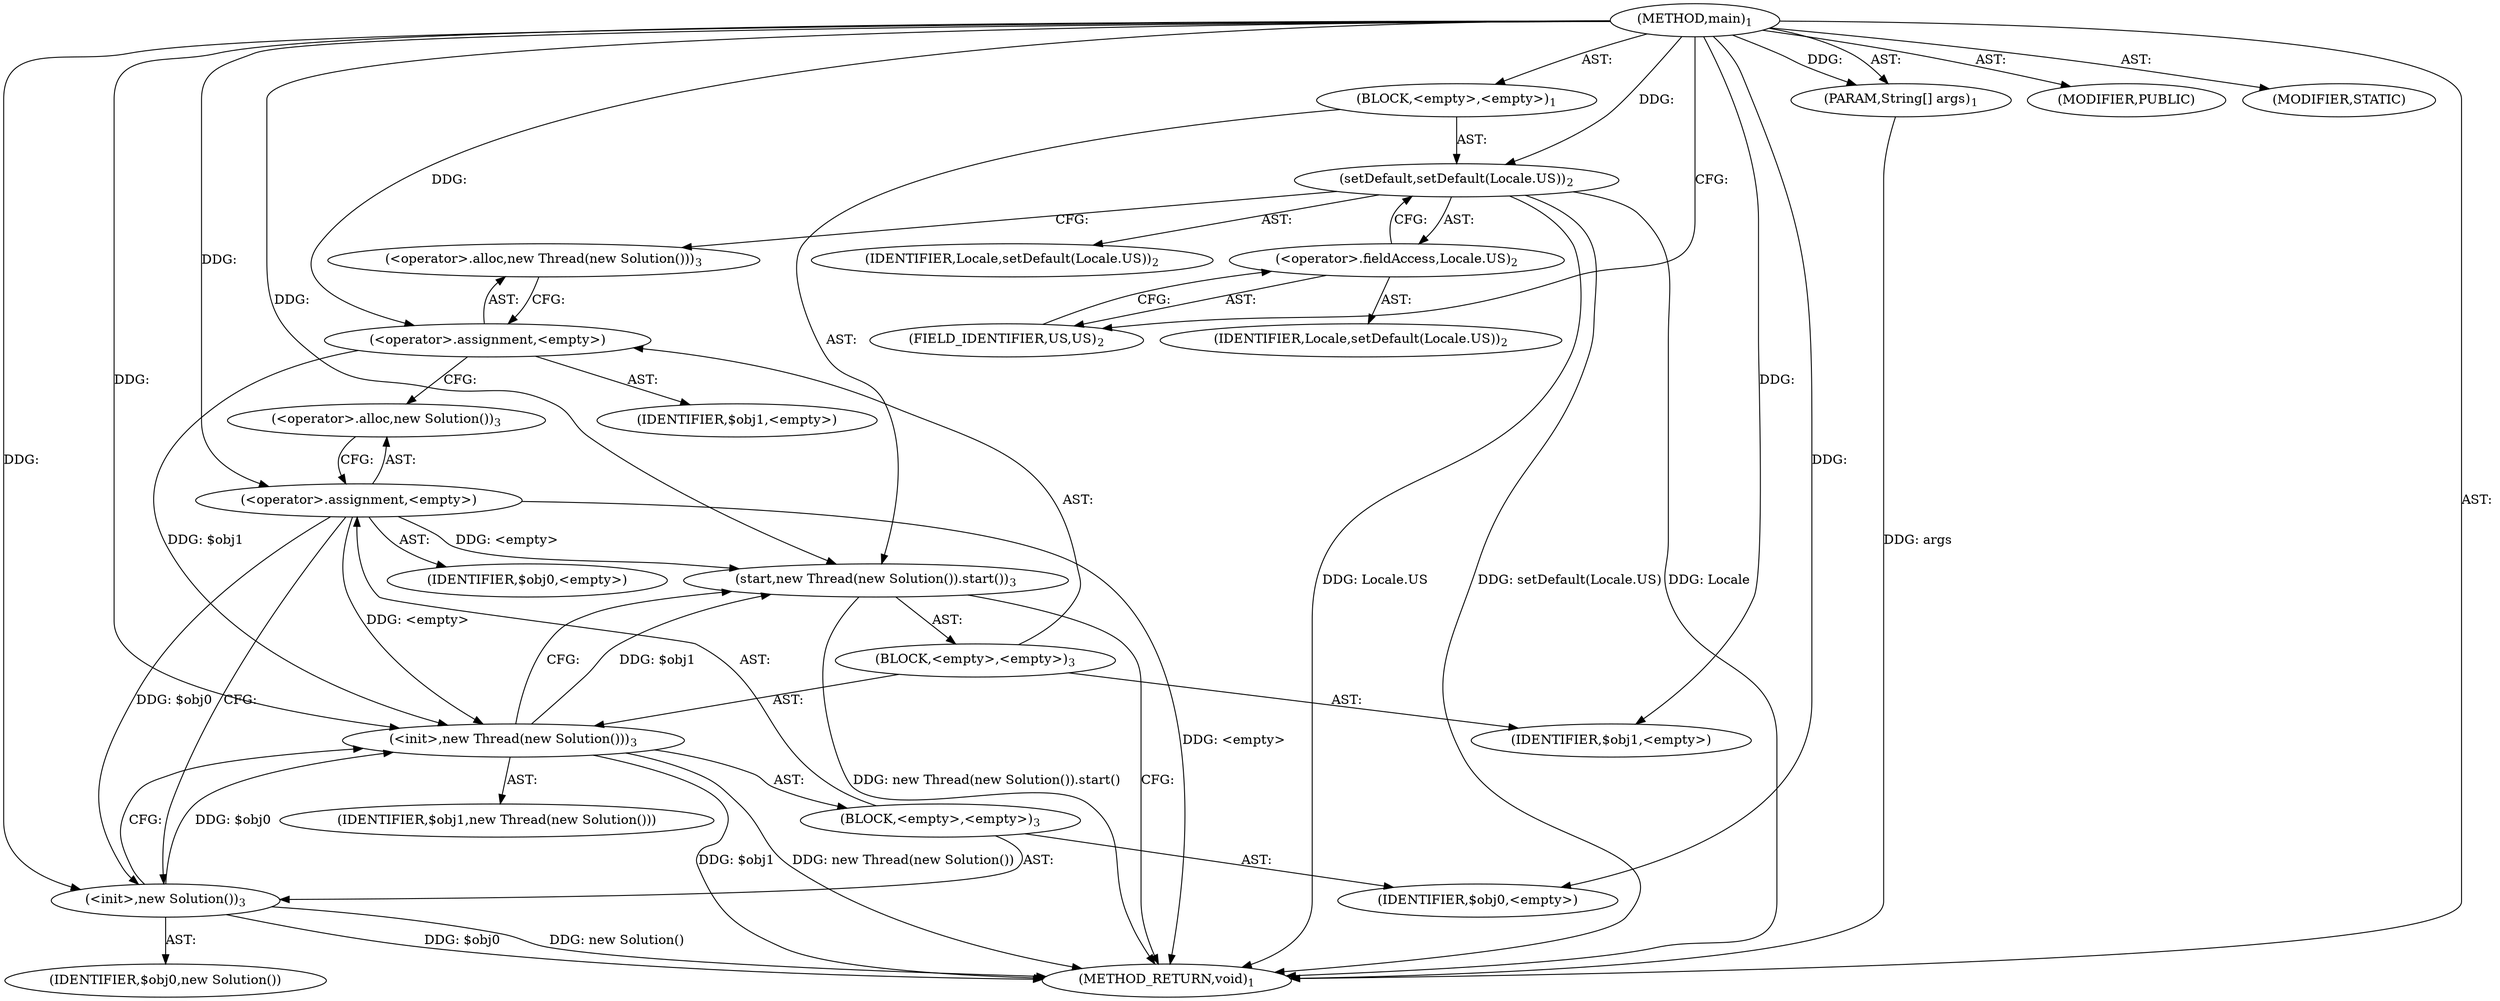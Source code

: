 digraph "main" {  
"17" [label = <(METHOD,main)<SUB>1</SUB>> ]
"18" [label = <(PARAM,String[] args)<SUB>1</SUB>> ]
"19" [label = <(BLOCK,&lt;empty&gt;,&lt;empty&gt;)<SUB>1</SUB>> ]
"20" [label = <(setDefault,setDefault(Locale.US))<SUB>2</SUB>> ]
"21" [label = <(IDENTIFIER,Locale,setDefault(Locale.US))<SUB>2</SUB>> ]
"22" [label = <(&lt;operator&gt;.fieldAccess,Locale.US)<SUB>2</SUB>> ]
"23" [label = <(IDENTIFIER,Locale,setDefault(Locale.US))<SUB>2</SUB>> ]
"24" [label = <(FIELD_IDENTIFIER,US,US)<SUB>2</SUB>> ]
"25" [label = <(start,new Thread(new Solution()).start())<SUB>3</SUB>> ]
"26" [label = <(BLOCK,&lt;empty&gt;,&lt;empty&gt;)<SUB>3</SUB>> ]
"27" [label = <(&lt;operator&gt;.assignment,&lt;empty&gt;)> ]
"28" [label = <(IDENTIFIER,$obj1,&lt;empty&gt;)> ]
"29" [label = <(&lt;operator&gt;.alloc,new Thread(new Solution()))<SUB>3</SUB>> ]
"30" [label = <(&lt;init&gt;,new Thread(new Solution()))<SUB>3</SUB>> ]
"31" [label = <(IDENTIFIER,$obj1,new Thread(new Solution()))> ]
"32" [label = <(BLOCK,&lt;empty&gt;,&lt;empty&gt;)<SUB>3</SUB>> ]
"33" [label = <(&lt;operator&gt;.assignment,&lt;empty&gt;)> ]
"34" [label = <(IDENTIFIER,$obj0,&lt;empty&gt;)> ]
"35" [label = <(&lt;operator&gt;.alloc,new Solution())<SUB>3</SUB>> ]
"36" [label = <(&lt;init&gt;,new Solution())<SUB>3</SUB>> ]
"37" [label = <(IDENTIFIER,$obj0,new Solution())> ]
"38" [label = <(IDENTIFIER,$obj0,&lt;empty&gt;)> ]
"39" [label = <(IDENTIFIER,$obj1,&lt;empty&gt;)> ]
"40" [label = <(MODIFIER,PUBLIC)> ]
"41" [label = <(MODIFIER,STATIC)> ]
"42" [label = <(METHOD_RETURN,void)<SUB>1</SUB>> ]
  "17" -> "18"  [ label = "AST: "] 
  "17" -> "19"  [ label = "AST: "] 
  "17" -> "40"  [ label = "AST: "] 
  "17" -> "41"  [ label = "AST: "] 
  "17" -> "42"  [ label = "AST: "] 
  "19" -> "20"  [ label = "AST: "] 
  "19" -> "25"  [ label = "AST: "] 
  "20" -> "21"  [ label = "AST: "] 
  "20" -> "22"  [ label = "AST: "] 
  "22" -> "23"  [ label = "AST: "] 
  "22" -> "24"  [ label = "AST: "] 
  "25" -> "26"  [ label = "AST: "] 
  "26" -> "27"  [ label = "AST: "] 
  "26" -> "30"  [ label = "AST: "] 
  "26" -> "39"  [ label = "AST: "] 
  "27" -> "28"  [ label = "AST: "] 
  "27" -> "29"  [ label = "AST: "] 
  "30" -> "31"  [ label = "AST: "] 
  "30" -> "32"  [ label = "AST: "] 
  "32" -> "33"  [ label = "AST: "] 
  "32" -> "36"  [ label = "AST: "] 
  "32" -> "38"  [ label = "AST: "] 
  "33" -> "34"  [ label = "AST: "] 
  "33" -> "35"  [ label = "AST: "] 
  "36" -> "37"  [ label = "AST: "] 
  "20" -> "29"  [ label = "CFG: "] 
  "25" -> "42"  [ label = "CFG: "] 
  "22" -> "20"  [ label = "CFG: "] 
  "24" -> "22"  [ label = "CFG: "] 
  "27" -> "35"  [ label = "CFG: "] 
  "30" -> "25"  [ label = "CFG: "] 
  "29" -> "27"  [ label = "CFG: "] 
  "33" -> "36"  [ label = "CFG: "] 
  "36" -> "30"  [ label = "CFG: "] 
  "35" -> "33"  [ label = "CFG: "] 
  "17" -> "24"  [ label = "CFG: "] 
  "18" -> "42"  [ label = "DDG: args"] 
  "20" -> "42"  [ label = "DDG: Locale"] 
  "20" -> "42"  [ label = "DDG: Locale.US"] 
  "20" -> "42"  [ label = "DDG: setDefault(Locale.US)"] 
  "30" -> "42"  [ label = "DDG: $obj1"] 
  "33" -> "42"  [ label = "DDG: &lt;empty&gt;"] 
  "36" -> "42"  [ label = "DDG: $obj0"] 
  "36" -> "42"  [ label = "DDG: new Solution()"] 
  "30" -> "42"  [ label = "DDG: new Thread(new Solution())"] 
  "25" -> "42"  [ label = "DDG: new Thread(new Solution()).start()"] 
  "17" -> "18"  [ label = "DDG: "] 
  "17" -> "20"  [ label = "DDG: "] 
  "33" -> "25"  [ label = "DDG: &lt;empty&gt;"] 
  "30" -> "25"  [ label = "DDG: $obj1"] 
  "17" -> "25"  [ label = "DDG: "] 
  "17" -> "27"  [ label = "DDG: "] 
  "17" -> "39"  [ label = "DDG: "] 
  "27" -> "30"  [ label = "DDG: $obj1"] 
  "17" -> "30"  [ label = "DDG: "] 
  "33" -> "30"  [ label = "DDG: &lt;empty&gt;"] 
  "36" -> "30"  [ label = "DDG: $obj0"] 
  "17" -> "33"  [ label = "DDG: "] 
  "17" -> "38"  [ label = "DDG: "] 
  "33" -> "36"  [ label = "DDG: $obj0"] 
  "17" -> "36"  [ label = "DDG: "] 
}
